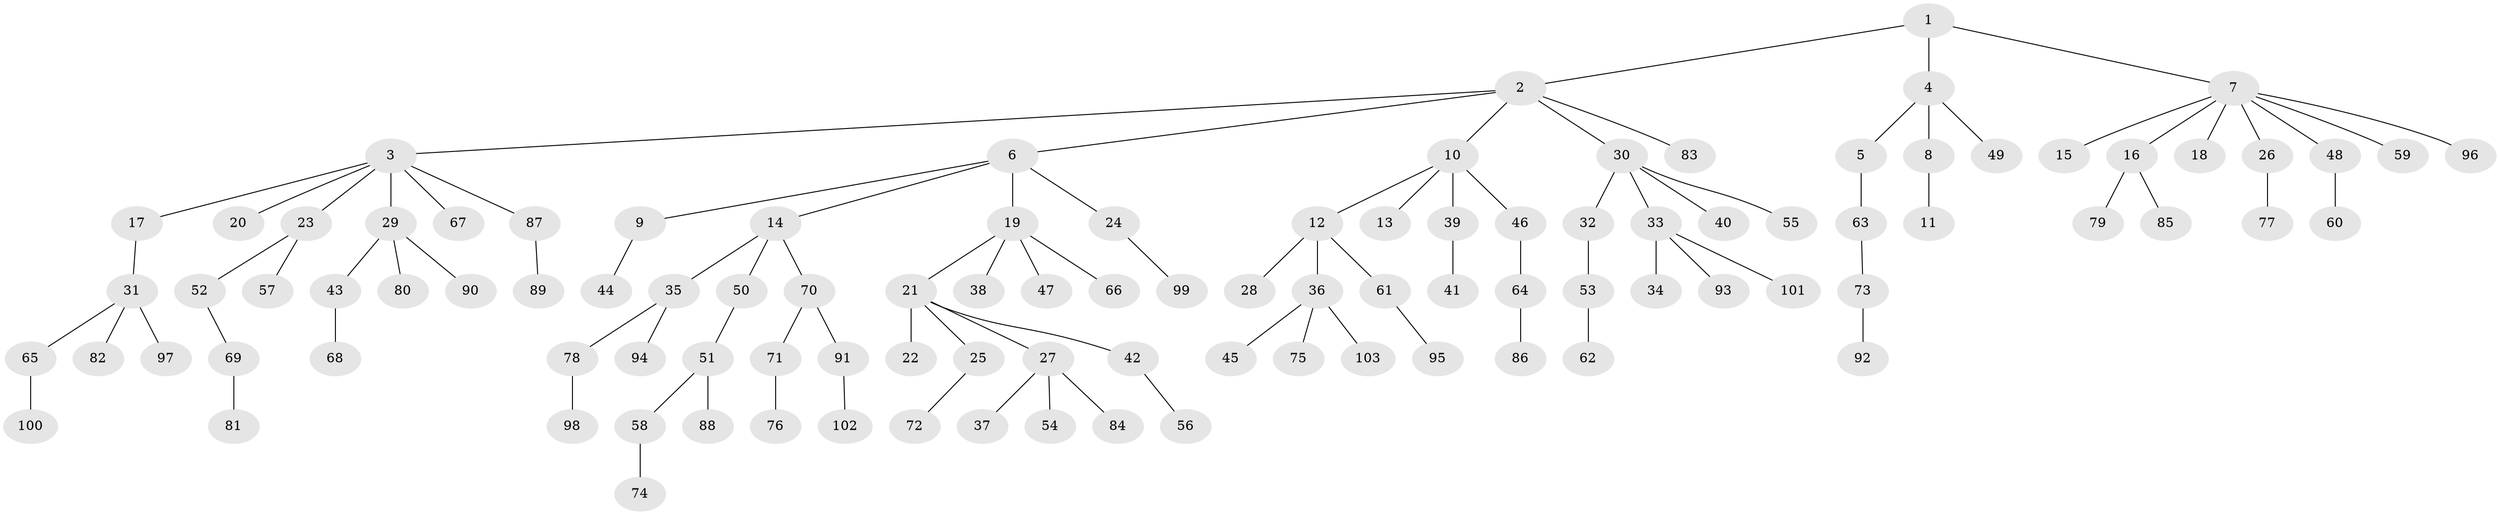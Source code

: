 // Generated by graph-tools (version 1.1) at 2025/53/03/09/25 04:53:17]
// undirected, 103 vertices, 102 edges
graph export_dot {
graph [start="1"]
  node [color=gray90,style=filled];
  1;
  2;
  3;
  4;
  5;
  6;
  7;
  8;
  9;
  10;
  11;
  12;
  13;
  14;
  15;
  16;
  17;
  18;
  19;
  20;
  21;
  22;
  23;
  24;
  25;
  26;
  27;
  28;
  29;
  30;
  31;
  32;
  33;
  34;
  35;
  36;
  37;
  38;
  39;
  40;
  41;
  42;
  43;
  44;
  45;
  46;
  47;
  48;
  49;
  50;
  51;
  52;
  53;
  54;
  55;
  56;
  57;
  58;
  59;
  60;
  61;
  62;
  63;
  64;
  65;
  66;
  67;
  68;
  69;
  70;
  71;
  72;
  73;
  74;
  75;
  76;
  77;
  78;
  79;
  80;
  81;
  82;
  83;
  84;
  85;
  86;
  87;
  88;
  89;
  90;
  91;
  92;
  93;
  94;
  95;
  96;
  97;
  98;
  99;
  100;
  101;
  102;
  103;
  1 -- 2;
  1 -- 4;
  1 -- 7;
  2 -- 3;
  2 -- 6;
  2 -- 10;
  2 -- 30;
  2 -- 83;
  3 -- 17;
  3 -- 20;
  3 -- 23;
  3 -- 29;
  3 -- 67;
  3 -- 87;
  4 -- 5;
  4 -- 8;
  4 -- 49;
  5 -- 63;
  6 -- 9;
  6 -- 14;
  6 -- 19;
  6 -- 24;
  7 -- 15;
  7 -- 16;
  7 -- 18;
  7 -- 26;
  7 -- 48;
  7 -- 59;
  7 -- 96;
  8 -- 11;
  9 -- 44;
  10 -- 12;
  10 -- 13;
  10 -- 39;
  10 -- 46;
  12 -- 28;
  12 -- 36;
  12 -- 61;
  14 -- 35;
  14 -- 50;
  14 -- 70;
  16 -- 79;
  16 -- 85;
  17 -- 31;
  19 -- 21;
  19 -- 38;
  19 -- 47;
  19 -- 66;
  21 -- 22;
  21 -- 25;
  21 -- 27;
  21 -- 42;
  23 -- 52;
  23 -- 57;
  24 -- 99;
  25 -- 72;
  26 -- 77;
  27 -- 37;
  27 -- 54;
  27 -- 84;
  29 -- 43;
  29 -- 80;
  29 -- 90;
  30 -- 32;
  30 -- 33;
  30 -- 40;
  30 -- 55;
  31 -- 65;
  31 -- 82;
  31 -- 97;
  32 -- 53;
  33 -- 34;
  33 -- 93;
  33 -- 101;
  35 -- 78;
  35 -- 94;
  36 -- 45;
  36 -- 75;
  36 -- 103;
  39 -- 41;
  42 -- 56;
  43 -- 68;
  46 -- 64;
  48 -- 60;
  50 -- 51;
  51 -- 58;
  51 -- 88;
  52 -- 69;
  53 -- 62;
  58 -- 74;
  61 -- 95;
  63 -- 73;
  64 -- 86;
  65 -- 100;
  69 -- 81;
  70 -- 71;
  70 -- 91;
  71 -- 76;
  73 -- 92;
  78 -- 98;
  87 -- 89;
  91 -- 102;
}
